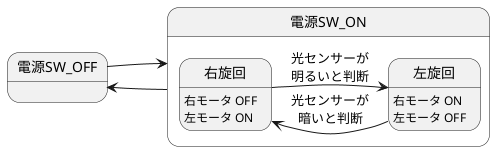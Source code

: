@startuml  
left to right direction

state 電源SW_ON {
    state 右旋回 : 右モータ OFF\n左モータ ON
    state 左旋回 : 右モータ ON\n左モータ OFF
}

電源SW_OFF --> 電源SW_ON

右旋回 --> 左旋回 : 光センサーが\n明るいと判断
左旋回 --> 右旋回 : 光センサーが\n暗いと判断

電源SW_OFF <-- 電源SW_ON

@enduml